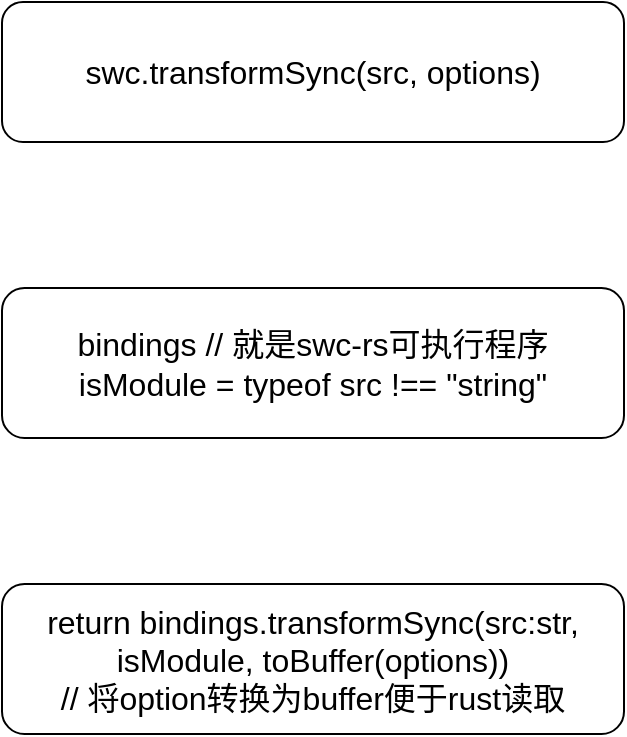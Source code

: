 <mxfile version="21.6.1" type="github">
  <diagram name="第 1 页" id="vicb9nob8JcBcUOfZWf1">
    <mxGraphModel dx="555" dy="669" grid="0" gridSize="14" guides="1" tooltips="1" connect="1" arrows="1" fold="1" page="0" pageScale="1" pageWidth="827" pageHeight="1169" math="0" shadow="0">
      <root>
        <mxCell id="0" />
        <mxCell id="1" parent="0" />
        <mxCell id="_YY484bC7Gj4B44uen5N-1" value="&lt;font style=&quot;font-size: 16px;&quot;&gt;swc.transformSync(src, options)&lt;/font&gt;" style="rounded=1;whiteSpace=wrap;html=1;" parent="1" vertex="1">
          <mxGeometry x="519" y="212" width="311" height="70" as="geometry" />
        </mxCell>
        <mxCell id="tv0lrHKJMZ2K0MkYr-PI-1" value="&lt;font style=&quot;font-size: 16px;&quot;&gt;bindings // 就是swc-rs可执行程序&lt;br&gt;isModule = typeof src !== &quot;string&quot;&lt;br&gt;&lt;/font&gt;" style="rounded=1;whiteSpace=wrap;html=1;" vertex="1" parent="1">
          <mxGeometry x="519" y="355" width="311" height="75" as="geometry" />
        </mxCell>
        <mxCell id="tv0lrHKJMZ2K0MkYr-PI-2" value="&lt;font style=&quot;font-size: 16px;&quot;&gt;return bindings.transformSync(src:str,&lt;br&gt;isModule, toBuffer(options))&lt;br&gt;// 将option转换为buffer便于rust读取&lt;br&gt;&lt;/font&gt;" style="rounded=1;whiteSpace=wrap;html=1;" vertex="1" parent="1">
          <mxGeometry x="519" y="503" width="311" height="75" as="geometry" />
        </mxCell>
      </root>
    </mxGraphModel>
  </diagram>
</mxfile>

